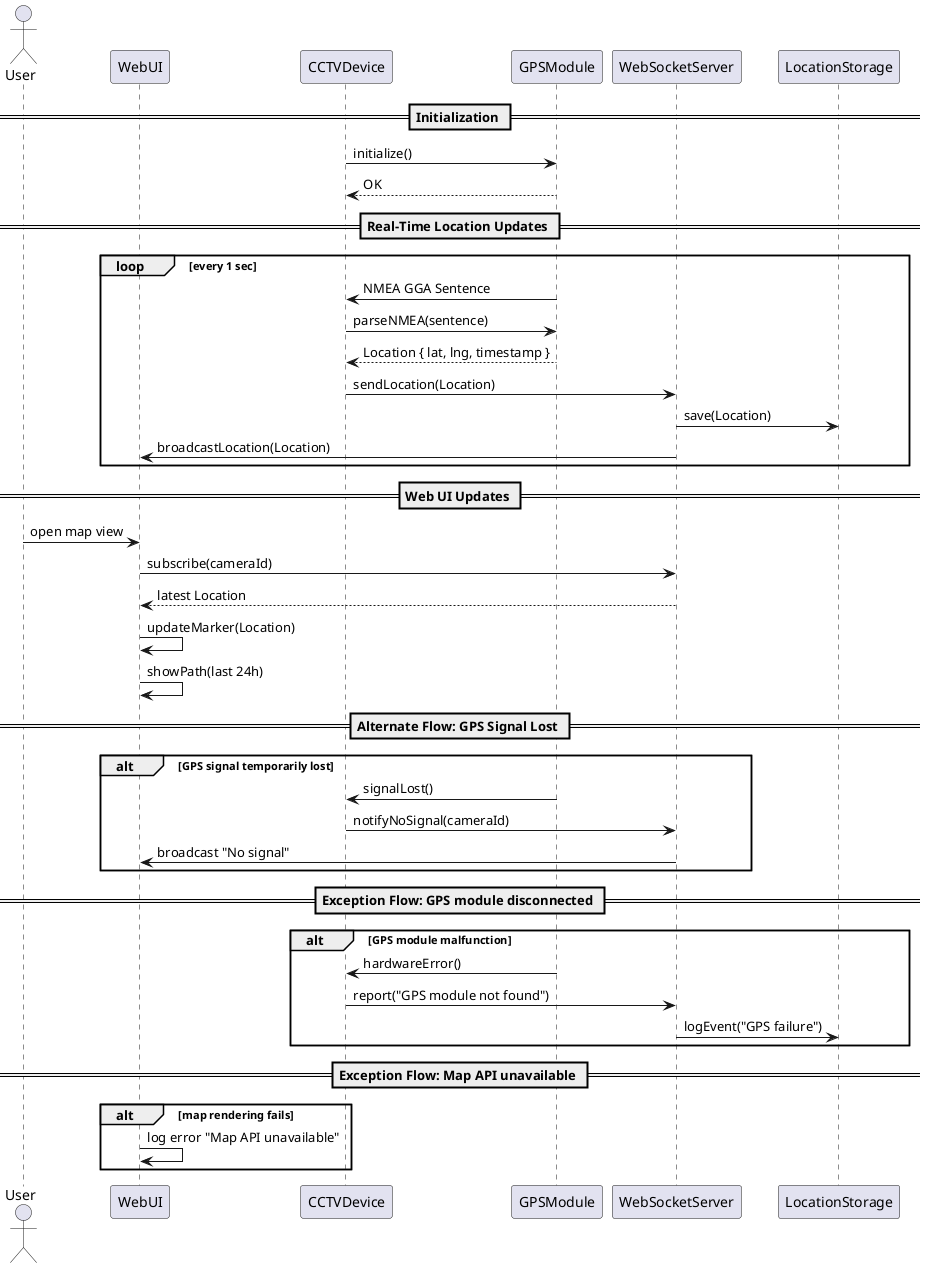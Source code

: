 @startuml
' 3.2.5_gps_geofence_alarm_flow.plantuml

actor User
participant WebUI
participant CCTVDevice
participant GPSModule
participant WebSocketServer
participant LocationStorage

== Initialization ==
CCTVDevice -> GPSModule: initialize()
GPSModule --> CCTVDevice: OK

== Real-Time Location Updates ==
loop every 1 sec
  GPSModule -> CCTVDevice: NMEA GGA Sentence
  CCTVDevice -> GPSModule: parseNMEA(sentence)
  GPSModule --> CCTVDevice: Location { lat, lng, timestamp }
  CCTVDevice -> WebSocketServer: sendLocation(Location)
  WebSocketServer -> LocationStorage: save(Location)
  WebSocketServer -> WebUI: broadcastLocation(Location)
end

== Web UI Updates ==
User -> WebUI: open map view
WebUI -> WebSocketServer: subscribe(cameraId)
WebSocketServer --> WebUI: latest Location
WebUI -> WebUI: updateMarker(Location)
WebUI -> WebUI: showPath(last 24h)

== Alternate Flow: GPS Signal Lost ==
alt GPS signal temporarily lost
  GPSModule -> CCTVDevice: signalLost()
  CCTVDevice -> WebSocketServer: notifyNoSignal(cameraId)
  WebSocketServer -> WebUI: broadcast "No signal"
end

== Exception Flow: GPS module disconnected ==
alt GPS module malfunction
  GPSModule -> CCTVDevice: hardwareError()
  CCTVDevice -> WebSocketServer: report("GPS module not found")
  WebSocketServer -> LocationStorage: logEvent("GPS failure")
end

== Exception Flow: Map API unavailable ==
alt map rendering fails
  WebUI -> WebUI: log error "Map API unavailable"
end

@enduml
